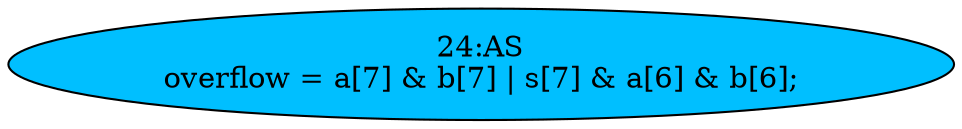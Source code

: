 strict digraph "" {
	node [label="\N"];
	"24:AS"	[ast="<pyverilog.vparser.ast.Assign object at 0x7f2787d8a150>",
		def_var="['overflow']",
		fillcolor=deepskyblue,
		label="24:AS
overflow = a[7] & b[7] | s[7] & a[6] & b[6];",
		statements="[]",
		style=filled,
		typ=Assign,
		use_var="['a', 'b', 's', 'a', 'b']"];
}
